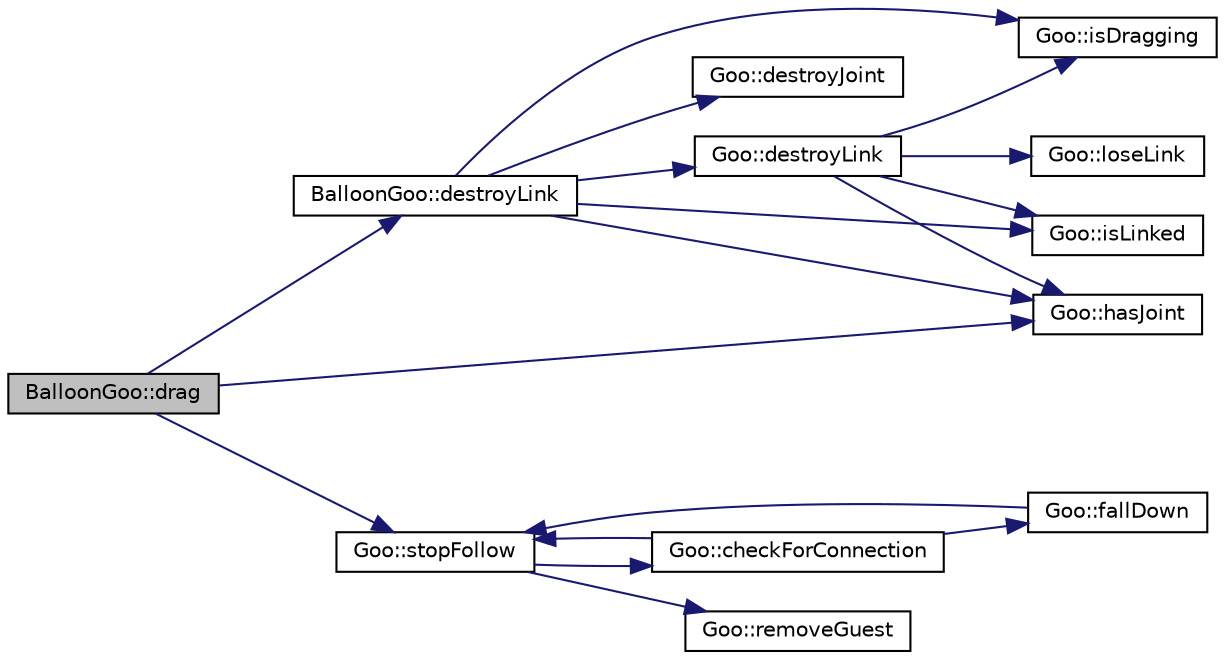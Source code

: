 digraph G
{
  edge [fontname="Helvetica",fontsize="10",labelfontname="Helvetica",labelfontsize="10"];
  node [fontname="Helvetica",fontsize="10",shape=record];
  rankdir="LR";
  Node1 [label="BalloonGoo::drag",height=0.2,width=0.4,color="black", fillcolor="grey75", style="filled" fontcolor="black"];
  Node1 -> Node2 [color="midnightblue",fontsize="10",style="solid",fontname="Helvetica"];
  Node2 [label="BalloonGoo::destroyLink",height=0.2,width=0.4,color="black", fillcolor="white", style="filled",URL="$classBalloonGoo.html#a59cf791c7a06780b5554c26a91db2f89"];
  Node2 -> Node3 [color="midnightblue",fontsize="10",style="solid",fontname="Helvetica"];
  Node3 [label="Goo::isLinked",height=0.2,width=0.4,color="black", fillcolor="white", style="filled",URL="$classGoo.html#aed176edac944a149551eab016e6f0d6a"];
  Node2 -> Node4 [color="midnightblue",fontsize="10",style="solid",fontname="Helvetica"];
  Node4 [label="Goo::destroyJoint",height=0.2,width=0.4,color="black", fillcolor="white", style="filled",URL="$classGoo.html#a8cf2277a2304fa038a56edddee704966"];
  Node2 -> Node5 [color="midnightblue",fontsize="10",style="solid",fontname="Helvetica"];
  Node5 [label="Goo::destroyLink",height=0.2,width=0.4,color="black", fillcolor="white", style="filled",URL="$classGoo.html#a8105c971d0f98551e80be333c4658447"];
  Node5 -> Node3 [color="midnightblue",fontsize="10",style="solid",fontname="Helvetica"];
  Node5 -> Node6 [color="midnightblue",fontsize="10",style="solid",fontname="Helvetica"];
  Node6 [label="Goo::loseLink",height=0.2,width=0.4,color="black", fillcolor="white", style="filled",URL="$classGoo.html#a8dbb600f747f7e1bd4bc47629cbc9ec9"];
  Node5 -> Node7 [color="midnightblue",fontsize="10",style="solid",fontname="Helvetica"];
  Node7 [label="Goo::isDragging",height=0.2,width=0.4,color="black", fillcolor="white", style="filled",URL="$classGoo.html#a9c348d89e111f2cd91717e5b743c9c04"];
  Node5 -> Node8 [color="midnightblue",fontsize="10",style="solid",fontname="Helvetica"];
  Node8 [label="Goo::hasJoint",height=0.2,width=0.4,color="black", fillcolor="white", style="filled",URL="$classGoo.html#ae809f97fb4c0c7f58a63cbed66f0ba5c"];
  Node2 -> Node7 [color="midnightblue",fontsize="10",style="solid",fontname="Helvetica"];
  Node2 -> Node8 [color="midnightblue",fontsize="10",style="solid",fontname="Helvetica"];
  Node1 -> Node8 [color="midnightblue",fontsize="10",style="solid",fontname="Helvetica"];
  Node1 -> Node9 [color="midnightblue",fontsize="10",style="solid",fontname="Helvetica"];
  Node9 [label="Goo::stopFollow",height=0.2,width=0.4,color="black", fillcolor="white", style="filled",URL="$classGoo.html#a83a93e67d95635456f9bf4bcfb1ccf32"];
  Node9 -> Node10 [color="midnightblue",fontsize="10",style="solid",fontname="Helvetica"];
  Node10 [label="Goo::checkForConnection",height=0.2,width=0.4,color="black", fillcolor="white", style="filled",URL="$classGoo.html#abfc4ee3aa7503c26f1bd4e2024f666e4"];
  Node10 -> Node9 [color="midnightblue",fontsize="10",style="solid",fontname="Helvetica"];
  Node10 -> Node11 [color="midnightblue",fontsize="10",style="solid",fontname="Helvetica"];
  Node11 [label="Goo::fallDown",height=0.2,width=0.4,color="black", fillcolor="white", style="filled",URL="$classGoo.html#aefb4ce872af2583c479f2b41d9b494ab"];
  Node11 -> Node9 [color="midnightblue",fontsize="10",style="solid",fontname="Helvetica"];
  Node9 -> Node12 [color="midnightblue",fontsize="10",style="solid",fontname="Helvetica"];
  Node12 [label="Goo::removeGuest",height=0.2,width=0.4,color="black", fillcolor="white", style="filled",URL="$classGoo.html#a048114698e7a5f9912bfc09f19470264"];
}
